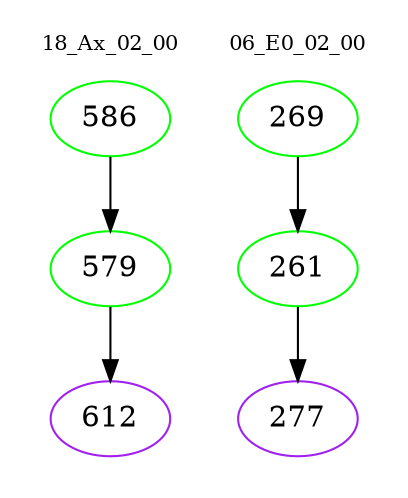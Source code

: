 digraph{
subgraph cluster_0 {
color = white
label = "18_Ax_02_00";
fontsize=10;
T0_586 [label="586", color="green"]
T0_586 -> T0_579 [color="black"]
T0_579 [label="579", color="green"]
T0_579 -> T0_612 [color="black"]
T0_612 [label="612", color="purple"]
}
subgraph cluster_1 {
color = white
label = "06_E0_02_00";
fontsize=10;
T1_269 [label="269", color="green"]
T1_269 -> T1_261 [color="black"]
T1_261 [label="261", color="green"]
T1_261 -> T1_277 [color="black"]
T1_277 [label="277", color="purple"]
}
}
